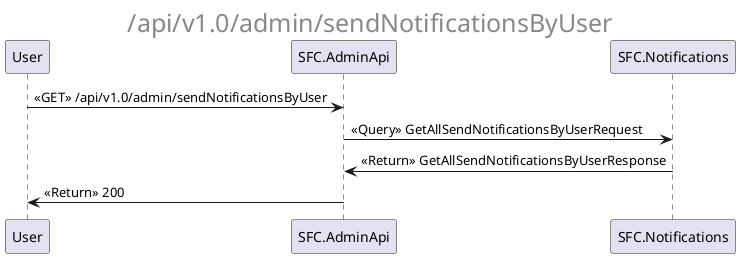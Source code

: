 @startuml
center header <font size=25>/api/v1.0/admin/sendNotificationsByUser</font>
User -> SFC.AdminApi : <<GET>> /api/v1.0/admin/sendNotificationsByUser
SFC.AdminApi -> SFC.Notifications : <<Query>> GetAllSendNotificationsByUserRequest
SFC.Notifications -> SFC.AdminApi : <<Return>> GetAllSendNotificationsByUserResponse
SFC.AdminApi -> User: <<Return>> 200
@enduml
